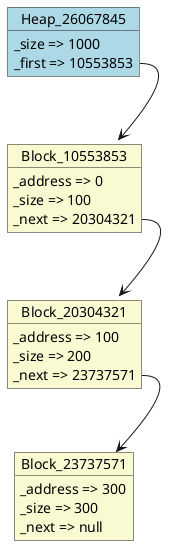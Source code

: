 @startuml object
object Heap_26067845#LightBlue {
  _size => 1000
  _first => 10553853
}
object Block_10553853#LightGoldenRodYellow {
  _address => 0
  _size => 100
  _next => 20304321
}
object Block_20304321#LightGoldenRodYellow {
  _address => 100
  _size => 200
  _next => 23737571
}
object Block_23737571#LightGoldenRodYellow {
  _address => 300
  _size => 300
  _next => null
}
Block_20304321::_next --> Block_23737571
Block_10553853::_next --> Block_20304321
Heap_26067845::_first --> Block_10553853
@enduml
